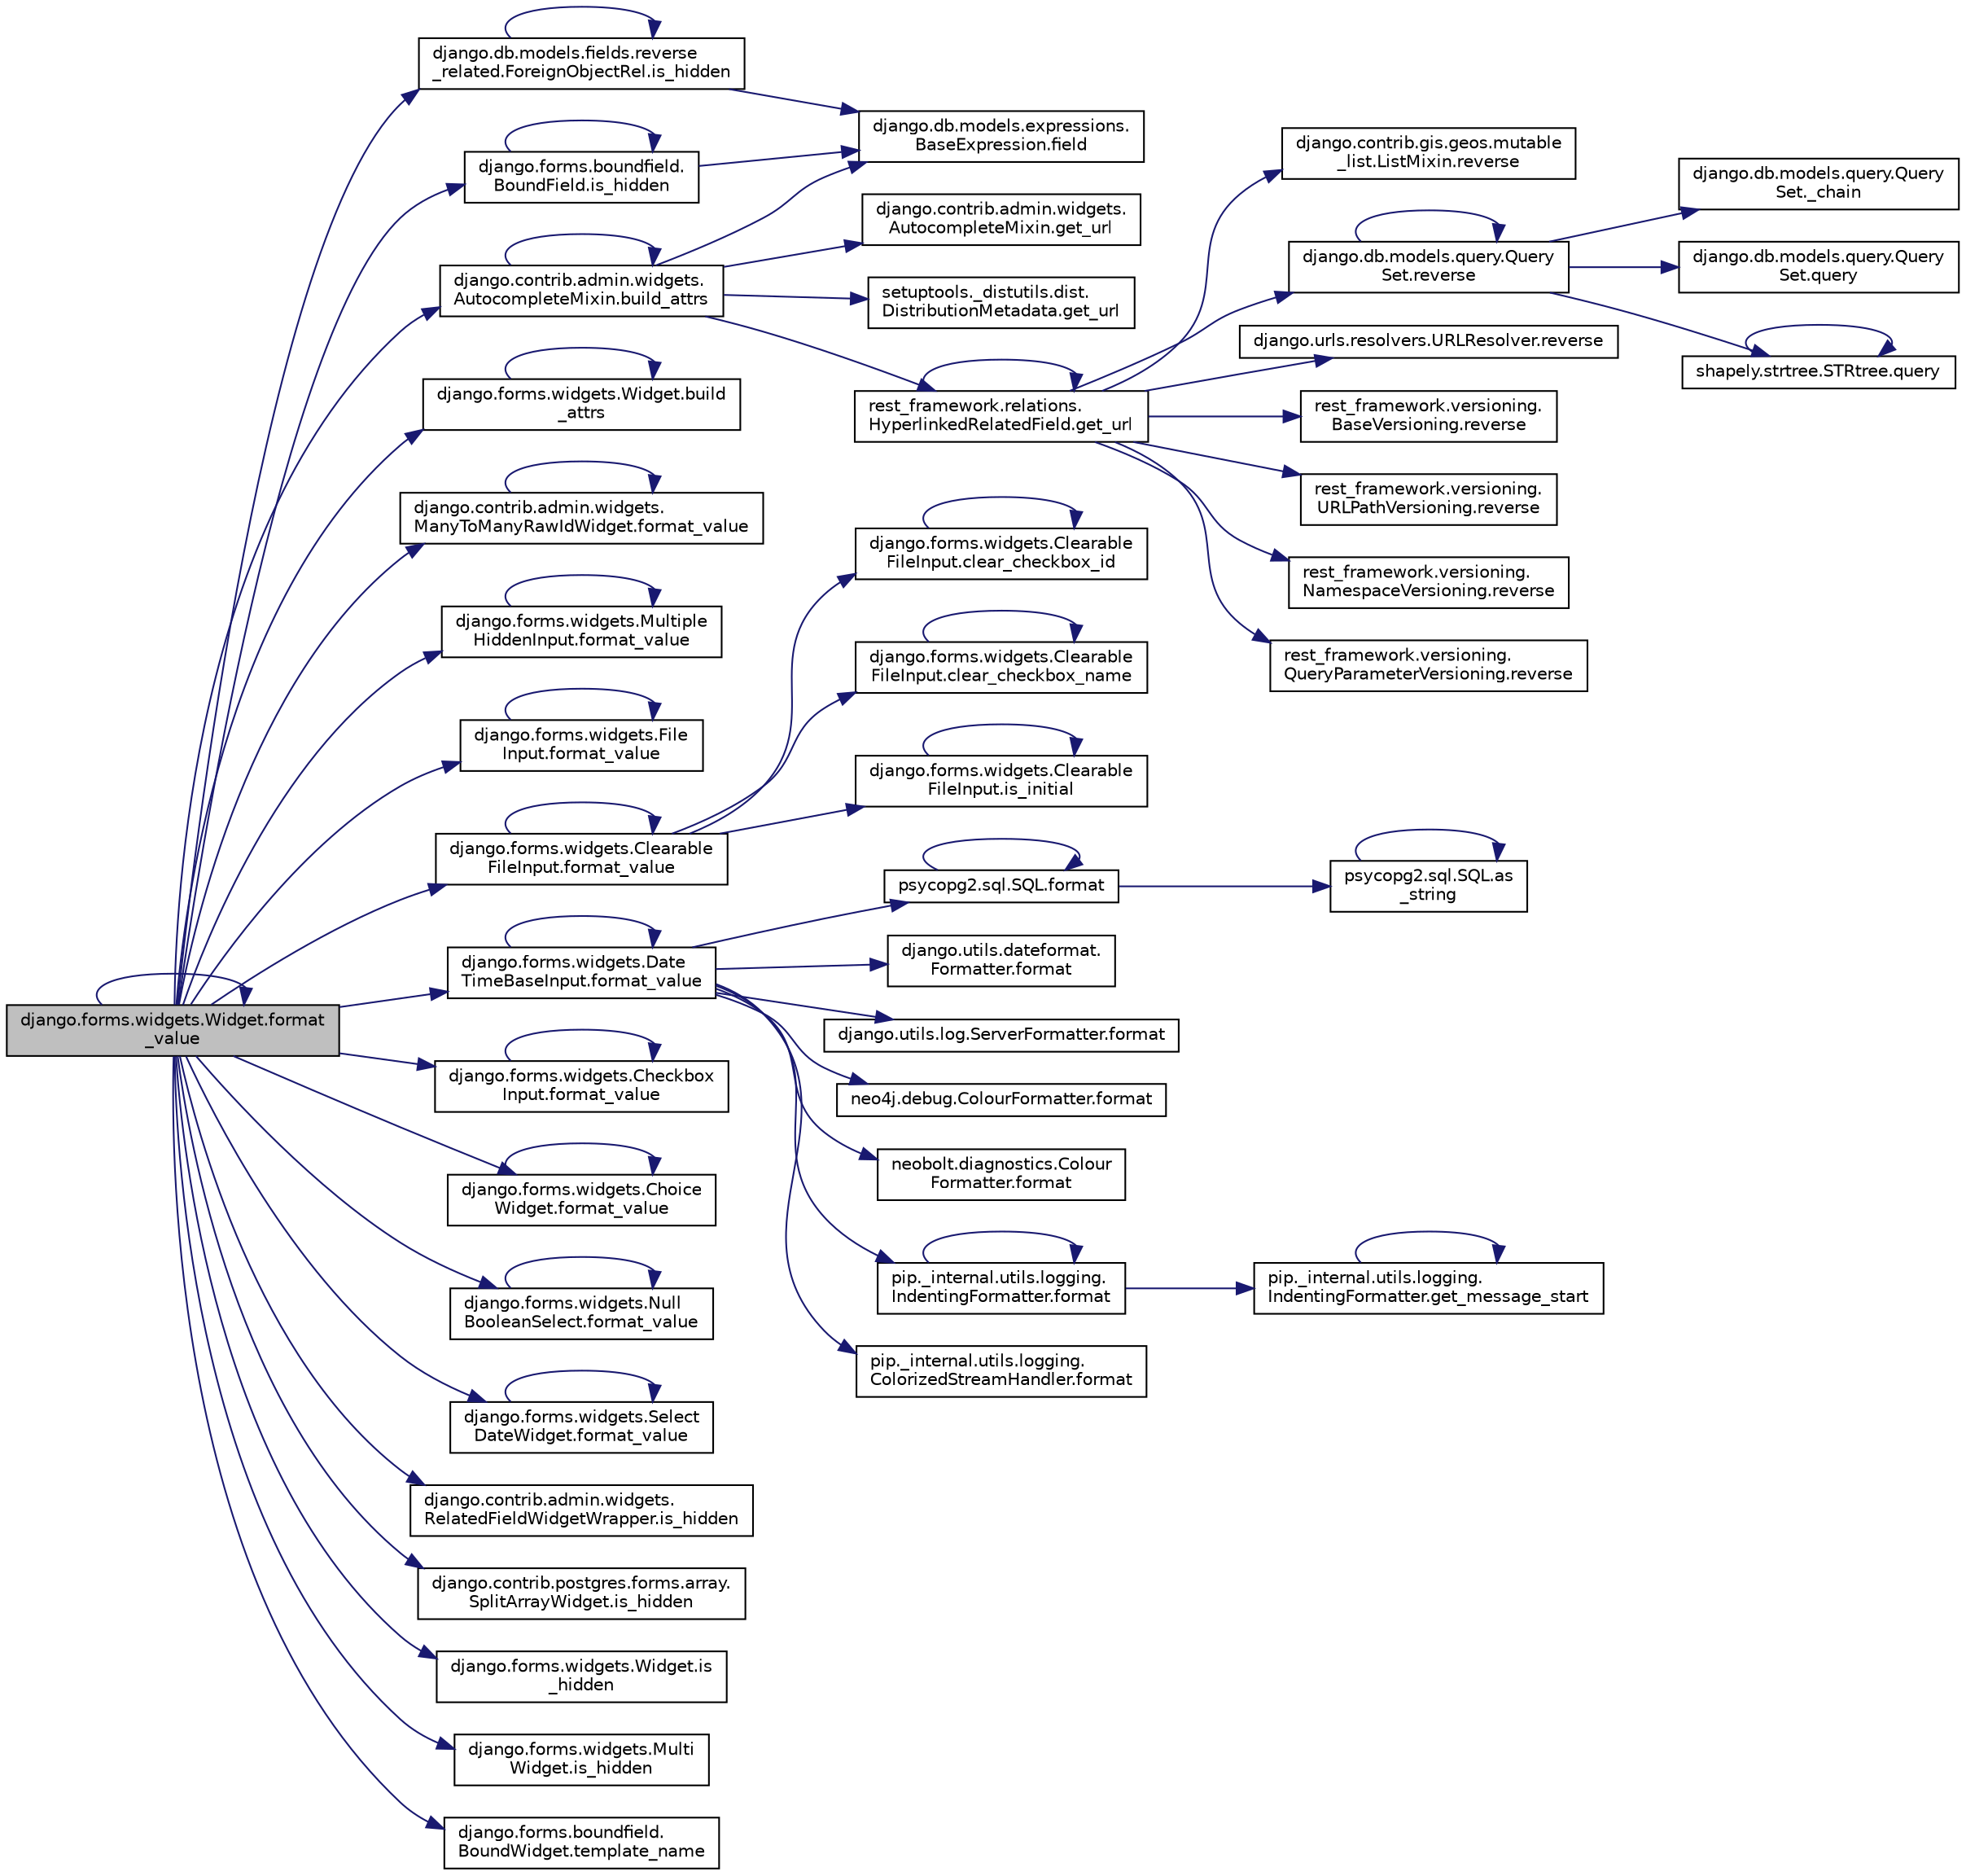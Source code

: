digraph "django.forms.widgets.Widget.format_value"
{
 // LATEX_PDF_SIZE
  edge [fontname="Helvetica",fontsize="10",labelfontname="Helvetica",labelfontsize="10"];
  node [fontname="Helvetica",fontsize="10",shape=record];
  rankdir="LR";
  Node1 [label="django.forms.widgets.Widget.format\l_value",height=0.2,width=0.4,color="black", fillcolor="grey75", style="filled", fontcolor="black",tooltip=" "];
  Node1 -> Node2 [color="midnightblue",fontsize="10",style="solid",fontname="Helvetica"];
  Node2 [label="django.contrib.admin.widgets.\lAutocompleteMixin.build_attrs",height=0.2,width=0.4,color="black", fillcolor="white", style="filled",URL="$de/d3c/classdjango_1_1contrib_1_1admin_1_1widgets_1_1_autocomplete_mixin.html#a176090ce6f09cb6a66c1c8cd9bcc11f4",tooltip=" "];
  Node2 -> Node2 [color="midnightblue",fontsize="10",style="solid",fontname="Helvetica"];
  Node2 -> Node3 [color="midnightblue",fontsize="10",style="solid",fontname="Helvetica"];
  Node3 [label="django.db.models.expressions.\lBaseExpression.field",height=0.2,width=0.4,color="black", fillcolor="white", style="filled",URL="$de/d6b/classdjango_1_1db_1_1models_1_1expressions_1_1_base_expression.html#ac6460ecaca5a7cac6b4bee69bce606fb",tooltip=" "];
  Node2 -> Node4 [color="midnightblue",fontsize="10",style="solid",fontname="Helvetica"];
  Node4 [label="django.contrib.admin.widgets.\lAutocompleteMixin.get_url",height=0.2,width=0.4,color="black", fillcolor="white", style="filled",URL="$de/d3c/classdjango_1_1contrib_1_1admin_1_1widgets_1_1_autocomplete_mixin.html#a0162b48811ace56fdf26de068864f19d",tooltip=" "];
  Node2 -> Node5 [color="midnightblue",fontsize="10",style="solid",fontname="Helvetica"];
  Node5 [label="setuptools._distutils.dist.\lDistributionMetadata.get_url",height=0.2,width=0.4,color="black", fillcolor="white", style="filled",URL="$d9/d53/classsetuptools_1_1__distutils_1_1dist_1_1_distribution_metadata.html#ab40c9256238476830225225074569385",tooltip=" "];
  Node2 -> Node6 [color="midnightblue",fontsize="10",style="solid",fontname="Helvetica"];
  Node6 [label="rest_framework.relations.\lHyperlinkedRelatedField.get_url",height=0.2,width=0.4,color="black", fillcolor="white", style="filled",URL="$d1/d10/classrest__framework_1_1relations_1_1_hyperlinked_related_field.html#ac2cee1eea69703f33f0890f0352a194e",tooltip=" "];
  Node6 -> Node6 [color="midnightblue",fontsize="10",style="solid",fontname="Helvetica"];
  Node6 -> Node7 [color="midnightblue",fontsize="10",style="solid",fontname="Helvetica"];
  Node7 [label="django.contrib.gis.geos.mutable\l_list.ListMixin.reverse",height=0.2,width=0.4,color="black", fillcolor="white", style="filled",URL="$d5/d0e/classdjango_1_1contrib_1_1gis_1_1geos_1_1mutable__list_1_1_list_mixin.html#ae3d2e3672c93d2abc0fc5d4ffaf8f0ee",tooltip=" "];
  Node6 -> Node8 [color="midnightblue",fontsize="10",style="solid",fontname="Helvetica"];
  Node8 [label="django.db.models.query.Query\lSet.reverse",height=0.2,width=0.4,color="black", fillcolor="white", style="filled",URL="$dd/d94/classdjango_1_1db_1_1models_1_1query_1_1_query_set.html#ad45465bbeb066d10a3adb4f15ebbd121",tooltip=" "];
  Node8 -> Node9 [color="midnightblue",fontsize="10",style="solid",fontname="Helvetica"];
  Node9 [label="django.db.models.query.Query\lSet._chain",height=0.2,width=0.4,color="black", fillcolor="white", style="filled",URL="$dd/d94/classdjango_1_1db_1_1models_1_1query_1_1_query_set.html#a7e1b5806921e30da5ca203c9d1d4c2d5",tooltip=" "];
  Node8 -> Node10 [color="midnightblue",fontsize="10",style="solid",fontname="Helvetica"];
  Node10 [label="django.db.models.query.Query\lSet.query",height=0.2,width=0.4,color="black", fillcolor="white", style="filled",URL="$dd/d94/classdjango_1_1db_1_1models_1_1query_1_1_query_set.html#a122ab2492eab3285ee368fba53d18a13",tooltip=" "];
  Node8 -> Node11 [color="midnightblue",fontsize="10",style="solid",fontname="Helvetica"];
  Node11 [label="shapely.strtree.STRtree.query",height=0.2,width=0.4,color="black", fillcolor="white", style="filled",URL="$de/dd0/classshapely_1_1strtree_1_1_s_t_rtree.html#a36091f1859b35aa145800837553ec921",tooltip=" "];
  Node11 -> Node11 [color="midnightblue",fontsize="10",style="solid",fontname="Helvetica"];
  Node8 -> Node8 [color="midnightblue",fontsize="10",style="solid",fontname="Helvetica"];
  Node6 -> Node12 [color="midnightblue",fontsize="10",style="solid",fontname="Helvetica"];
  Node12 [label="django.urls.resolvers.URLResolver.reverse",height=0.2,width=0.4,color="black", fillcolor="white", style="filled",URL="$de/d00/classdjango_1_1urls_1_1resolvers_1_1_u_r_l_resolver.html#af6c2a8aec71c6481edaa263bb322130e",tooltip=" "];
  Node6 -> Node13 [color="midnightblue",fontsize="10",style="solid",fontname="Helvetica"];
  Node13 [label="rest_framework.versioning.\lBaseVersioning.reverse",height=0.2,width=0.4,color="black", fillcolor="white", style="filled",URL="$d5/dec/classrest__framework_1_1versioning_1_1_base_versioning.html#ae20ae3364b641ffda6b4875283b4d760",tooltip=" "];
  Node6 -> Node14 [color="midnightblue",fontsize="10",style="solid",fontname="Helvetica"];
  Node14 [label="rest_framework.versioning.\lURLPathVersioning.reverse",height=0.2,width=0.4,color="black", fillcolor="white", style="filled",URL="$db/da9/classrest__framework_1_1versioning_1_1_u_r_l_path_versioning.html#ac6eeb8e6c6217ca444968ba58cdcb5f9",tooltip=" "];
  Node6 -> Node15 [color="midnightblue",fontsize="10",style="solid",fontname="Helvetica"];
  Node15 [label="rest_framework.versioning.\lNamespaceVersioning.reverse",height=0.2,width=0.4,color="black", fillcolor="white", style="filled",URL="$d8/da2/classrest__framework_1_1versioning_1_1_namespace_versioning.html#a625250f984f35873b9c0ce36d763d270",tooltip=" "];
  Node6 -> Node16 [color="midnightblue",fontsize="10",style="solid",fontname="Helvetica"];
  Node16 [label="rest_framework.versioning.\lQueryParameterVersioning.reverse",height=0.2,width=0.4,color="black", fillcolor="white", style="filled",URL="$d1/d60/classrest__framework_1_1versioning_1_1_query_parameter_versioning.html#a2c6980774a41aab600cb80f81893e9a3",tooltip=" "];
  Node1 -> Node17 [color="midnightblue",fontsize="10",style="solid",fontname="Helvetica"];
  Node17 [label="django.forms.widgets.Widget.build\l_attrs",height=0.2,width=0.4,color="black", fillcolor="white", style="filled",URL="$d4/d5e/classdjango_1_1forms_1_1widgets_1_1_widget.html#a5ab14faef97d6e21236fda555c158ec6",tooltip=" "];
  Node17 -> Node17 [color="midnightblue",fontsize="10",style="solid",fontname="Helvetica"];
  Node1 -> Node18 [color="midnightblue",fontsize="10",style="solid",fontname="Helvetica"];
  Node18 [label="django.contrib.admin.widgets.\lManyToManyRawIdWidget.format_value",height=0.2,width=0.4,color="black", fillcolor="white", style="filled",URL="$d4/d57/classdjango_1_1contrib_1_1admin_1_1widgets_1_1_many_to_many_raw_id_widget.html#a1391c370d280c34a648b2aff35054acc",tooltip=" "];
  Node18 -> Node18 [color="midnightblue",fontsize="10",style="solid",fontname="Helvetica"];
  Node1 -> Node1 [color="midnightblue",fontsize="10",style="solid",fontname="Helvetica"];
  Node1 -> Node19 [color="midnightblue",fontsize="10",style="solid",fontname="Helvetica"];
  Node19 [label="django.forms.widgets.Multiple\lHiddenInput.format_value",height=0.2,width=0.4,color="black", fillcolor="white", style="filled",URL="$d4/d67/classdjango_1_1forms_1_1widgets_1_1_multiple_hidden_input.html#acd1e4a9d6b367d10527a872c9190ac48",tooltip=" "];
  Node19 -> Node19 [color="midnightblue",fontsize="10",style="solid",fontname="Helvetica"];
  Node1 -> Node20 [color="midnightblue",fontsize="10",style="solid",fontname="Helvetica"];
  Node20 [label="django.forms.widgets.File\lInput.format_value",height=0.2,width=0.4,color="black", fillcolor="white", style="filled",URL="$da/dbe/classdjango_1_1forms_1_1widgets_1_1_file_input.html#a5ae855e6bf630f83ce9880d6be974646",tooltip=" "];
  Node20 -> Node20 [color="midnightblue",fontsize="10",style="solid",fontname="Helvetica"];
  Node1 -> Node21 [color="midnightblue",fontsize="10",style="solid",fontname="Helvetica"];
  Node21 [label="django.forms.widgets.Clearable\lFileInput.format_value",height=0.2,width=0.4,color="black", fillcolor="white", style="filled",URL="$d2/de5/classdjango_1_1forms_1_1widgets_1_1_clearable_file_input.html#accf7dcd2c3f220e4796bc2569909abb7",tooltip=" "];
  Node21 -> Node22 [color="midnightblue",fontsize="10",style="solid",fontname="Helvetica"];
  Node22 [label="django.forms.widgets.Clearable\lFileInput.clear_checkbox_id",height=0.2,width=0.4,color="black", fillcolor="white", style="filled",URL="$d2/de5/classdjango_1_1forms_1_1widgets_1_1_clearable_file_input.html#a6281a3d51aad819ee7fd3b34557ea658",tooltip=" "];
  Node22 -> Node22 [color="midnightblue",fontsize="10",style="solid",fontname="Helvetica"];
  Node21 -> Node23 [color="midnightblue",fontsize="10",style="solid",fontname="Helvetica"];
  Node23 [label="django.forms.widgets.Clearable\lFileInput.clear_checkbox_name",height=0.2,width=0.4,color="black", fillcolor="white", style="filled",URL="$d2/de5/classdjango_1_1forms_1_1widgets_1_1_clearable_file_input.html#a2ef7a79821a7005ea17a6b25c25caeb7",tooltip=" "];
  Node23 -> Node23 [color="midnightblue",fontsize="10",style="solid",fontname="Helvetica"];
  Node21 -> Node21 [color="midnightblue",fontsize="10",style="solid",fontname="Helvetica"];
  Node21 -> Node24 [color="midnightblue",fontsize="10",style="solid",fontname="Helvetica"];
  Node24 [label="django.forms.widgets.Clearable\lFileInput.is_initial",height=0.2,width=0.4,color="black", fillcolor="white", style="filled",URL="$d2/de5/classdjango_1_1forms_1_1widgets_1_1_clearable_file_input.html#a17dbbdc8466f0669167744caf971d4ce",tooltip=" "];
  Node24 -> Node24 [color="midnightblue",fontsize="10",style="solid",fontname="Helvetica"];
  Node1 -> Node25 [color="midnightblue",fontsize="10",style="solid",fontname="Helvetica"];
  Node25 [label="django.forms.widgets.Date\lTimeBaseInput.format_value",height=0.2,width=0.4,color="black", fillcolor="white", style="filled",URL="$df/d20/classdjango_1_1forms_1_1widgets_1_1_date_time_base_input.html#af01d028f3a572178ecd996fa4f1a044b",tooltip=" "];
  Node25 -> Node26 [color="midnightblue",fontsize="10",style="solid",fontname="Helvetica"];
  Node26 [label="psycopg2.sql.SQL.format",height=0.2,width=0.4,color="black", fillcolor="white", style="filled",URL="$de/d43/classpsycopg2_1_1sql_1_1_s_q_l.html#a7eaebc5350213c19a6ea332ec4ccfb0b",tooltip=" "];
  Node26 -> Node27 [color="midnightblue",fontsize="10",style="solid",fontname="Helvetica"];
  Node27 [label="psycopg2.sql.SQL.as\l_string",height=0.2,width=0.4,color="black", fillcolor="white", style="filled",URL="$de/d43/classpsycopg2_1_1sql_1_1_s_q_l.html#a8fa701e4315e347a6474279880e9ef4f",tooltip=" "];
  Node27 -> Node27 [color="midnightblue",fontsize="10",style="solid",fontname="Helvetica"];
  Node26 -> Node26 [color="midnightblue",fontsize="10",style="solid",fontname="Helvetica"];
  Node25 -> Node28 [color="midnightblue",fontsize="10",style="solid",fontname="Helvetica"];
  Node28 [label="django.utils.dateformat.\lFormatter.format",height=0.2,width=0.4,color="black", fillcolor="white", style="filled",URL="$df/dec/classdjango_1_1utils_1_1dateformat_1_1_formatter.html#a38e26a1608eccfb1b5612c4048c5a25b",tooltip=" "];
  Node25 -> Node29 [color="midnightblue",fontsize="10",style="solid",fontname="Helvetica"];
  Node29 [label="django.utils.log.ServerFormatter.format",height=0.2,width=0.4,color="black", fillcolor="white", style="filled",URL="$d5/d98/classdjango_1_1utils_1_1log_1_1_server_formatter.html#a7cd259c9021dd6d8a3a37ccb5afa5076",tooltip=" "];
  Node25 -> Node30 [color="midnightblue",fontsize="10",style="solid",fontname="Helvetica"];
  Node30 [label="neo4j.debug.ColourFormatter.format",height=0.2,width=0.4,color="black", fillcolor="white", style="filled",URL="$d3/d9b/classneo4j_1_1debug_1_1_colour_formatter.html#ae524b2b73d6ae883b3786f33dc16b060",tooltip=" "];
  Node25 -> Node31 [color="midnightblue",fontsize="10",style="solid",fontname="Helvetica"];
  Node31 [label="neobolt.diagnostics.Colour\lFormatter.format",height=0.2,width=0.4,color="black", fillcolor="white", style="filled",URL="$d0/d6a/classneobolt_1_1diagnostics_1_1_colour_formatter.html#aad5777e3df4695a2c69705b8e928ccdc",tooltip=" "];
  Node25 -> Node32 [color="midnightblue",fontsize="10",style="solid",fontname="Helvetica"];
  Node32 [label="pip._internal.utils.logging.\lIndentingFormatter.format",height=0.2,width=0.4,color="black", fillcolor="white", style="filled",URL="$d5/df2/classpip_1_1__internal_1_1utils_1_1logging_1_1_indenting_formatter.html#a5d4332f67f315773e40b095d9873f690",tooltip=" "];
  Node32 -> Node32 [color="midnightblue",fontsize="10",style="solid",fontname="Helvetica"];
  Node32 -> Node33 [color="midnightblue",fontsize="10",style="solid",fontname="Helvetica"];
  Node33 [label="pip._internal.utils.logging.\lIndentingFormatter.get_message_start",height=0.2,width=0.4,color="black", fillcolor="white", style="filled",URL="$d5/df2/classpip_1_1__internal_1_1utils_1_1logging_1_1_indenting_formatter.html#afb5ccf6041a37cf3487c2b08bc31ef5f",tooltip=" "];
  Node33 -> Node33 [color="midnightblue",fontsize="10",style="solid",fontname="Helvetica"];
  Node25 -> Node34 [color="midnightblue",fontsize="10",style="solid",fontname="Helvetica"];
  Node34 [label="pip._internal.utils.logging.\lColorizedStreamHandler.format",height=0.2,width=0.4,color="black", fillcolor="white", style="filled",URL="$d8/db2/classpip_1_1__internal_1_1utils_1_1logging_1_1_colorized_stream_handler.html#ab486689630cd72874c843dc410954bf6",tooltip=" "];
  Node25 -> Node25 [color="midnightblue",fontsize="10",style="solid",fontname="Helvetica"];
  Node1 -> Node35 [color="midnightblue",fontsize="10",style="solid",fontname="Helvetica"];
  Node35 [label="django.forms.widgets.Checkbox\lInput.format_value",height=0.2,width=0.4,color="black", fillcolor="white", style="filled",URL="$d3/d6a/classdjango_1_1forms_1_1widgets_1_1_checkbox_input.html#ac8f790935495868696b00a4e2d91dd44",tooltip=" "];
  Node35 -> Node35 [color="midnightblue",fontsize="10",style="solid",fontname="Helvetica"];
  Node1 -> Node36 [color="midnightblue",fontsize="10",style="solid",fontname="Helvetica"];
  Node36 [label="django.forms.widgets.Choice\lWidget.format_value",height=0.2,width=0.4,color="black", fillcolor="white", style="filled",URL="$d5/d18/classdjango_1_1forms_1_1widgets_1_1_choice_widget.html#a6e533bdf8a716c0c3965fcec5d50aadb",tooltip=" "];
  Node36 -> Node36 [color="midnightblue",fontsize="10",style="solid",fontname="Helvetica"];
  Node1 -> Node37 [color="midnightblue",fontsize="10",style="solid",fontname="Helvetica"];
  Node37 [label="django.forms.widgets.Null\lBooleanSelect.format_value",height=0.2,width=0.4,color="black", fillcolor="white", style="filled",URL="$db/d9d/classdjango_1_1forms_1_1widgets_1_1_null_boolean_select.html#a80dd8399aec752db34bfae6fa7ce874b",tooltip=" "];
  Node37 -> Node37 [color="midnightblue",fontsize="10",style="solid",fontname="Helvetica"];
  Node1 -> Node38 [color="midnightblue",fontsize="10",style="solid",fontname="Helvetica"];
  Node38 [label="django.forms.widgets.Select\lDateWidget.format_value",height=0.2,width=0.4,color="black", fillcolor="white", style="filled",URL="$d5/d4d/classdjango_1_1forms_1_1widgets_1_1_select_date_widget.html#ae99f12c64d46ebb3b795dd96ea47f224",tooltip=" "];
  Node38 -> Node38 [color="midnightblue",fontsize="10",style="solid",fontname="Helvetica"];
  Node1 -> Node39 [color="midnightblue",fontsize="10",style="solid",fontname="Helvetica"];
  Node39 [label="django.contrib.admin.widgets.\lRelatedFieldWidgetWrapper.is_hidden",height=0.2,width=0.4,color="black", fillcolor="white", style="filled",URL="$d0/df0/classdjango_1_1contrib_1_1admin_1_1widgets_1_1_related_field_widget_wrapper.html#a005c6338d4cfc8841464ef656b35bcd7",tooltip=" "];
  Node1 -> Node40 [color="midnightblue",fontsize="10",style="solid",fontname="Helvetica"];
  Node40 [label="django.contrib.postgres.forms.array.\lSplitArrayWidget.is_hidden",height=0.2,width=0.4,color="black", fillcolor="white", style="filled",URL="$d3/d50/classdjango_1_1contrib_1_1postgres_1_1forms_1_1array_1_1_split_array_widget.html#a105e5295f01d40402c10cad996756fea",tooltip=" "];
  Node1 -> Node41 [color="midnightblue",fontsize="10",style="solid",fontname="Helvetica"];
  Node41 [label="django.db.models.fields.reverse\l_related.ForeignObjectRel.is_hidden",height=0.2,width=0.4,color="black", fillcolor="white", style="filled",URL="$d3/da4/classdjango_1_1db_1_1models_1_1fields_1_1reverse__related_1_1_foreign_object_rel.html#a7138e40f64fdc11805ce666f965f1a2c",tooltip=" "];
  Node41 -> Node3 [color="midnightblue",fontsize="10",style="solid",fontname="Helvetica"];
  Node41 -> Node41 [color="midnightblue",fontsize="10",style="solid",fontname="Helvetica"];
  Node1 -> Node42 [color="midnightblue",fontsize="10",style="solid",fontname="Helvetica"];
  Node42 [label="django.forms.boundfield.\lBoundField.is_hidden",height=0.2,width=0.4,color="black", fillcolor="white", style="filled",URL="$da/d92/classdjango_1_1forms_1_1boundfield_1_1_bound_field.html#accca4090a98d107738de00ebdca935c8",tooltip=" "];
  Node42 -> Node3 [color="midnightblue",fontsize="10",style="solid",fontname="Helvetica"];
  Node42 -> Node42 [color="midnightblue",fontsize="10",style="solid",fontname="Helvetica"];
  Node1 -> Node43 [color="midnightblue",fontsize="10",style="solid",fontname="Helvetica"];
  Node43 [label="django.forms.widgets.Widget.is\l_hidden",height=0.2,width=0.4,color="black", fillcolor="white", style="filled",URL="$d4/d5e/classdjango_1_1forms_1_1widgets_1_1_widget.html#a2e287a913e6645d390d023e22ef052b2",tooltip=" "];
  Node1 -> Node44 [color="midnightblue",fontsize="10",style="solid",fontname="Helvetica"];
  Node44 [label="django.forms.widgets.Multi\lWidget.is_hidden",height=0.2,width=0.4,color="black", fillcolor="white", style="filled",URL="$d6/d01/classdjango_1_1forms_1_1widgets_1_1_multi_widget.html#a2e26e6b9a5ae4b6069b76078dbbeb05e",tooltip=" "];
  Node1 -> Node45 [color="midnightblue",fontsize="10",style="solid",fontname="Helvetica"];
  Node45 [label="django.forms.boundfield.\lBoundWidget.template_name",height=0.2,width=0.4,color="black", fillcolor="white", style="filled",URL="$d5/dba/classdjango_1_1forms_1_1boundfield_1_1_bound_widget.html#af6e1424bedff9400411c44b82d60ecd5",tooltip=" "];
}
